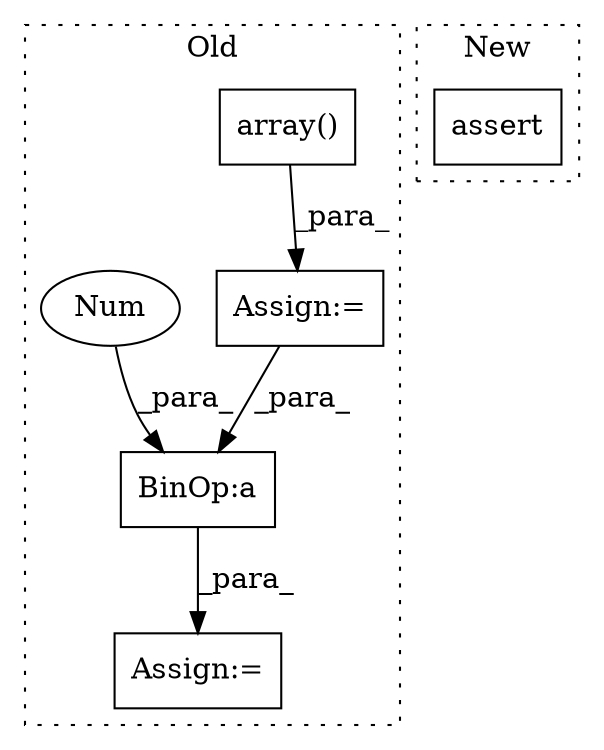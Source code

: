 digraph G {
subgraph cluster0 {
1 [label="array()" a="75" s="5062,5093" l="9,1" shape="box"];
3 [label="Assign:=" a="68" s="5618" l="3" shape="box"];
4 [label="BinOp:a" a="82" s="5392" l="1" shape="box"];
5 [label="Num" a="76" s="5393" l="1" shape="ellipse"];
6 [label="Assign:=" a="68" s="5020" l="3" shape="box"];
label = "Old";
style="dotted";
}
subgraph cluster1 {
2 [label="assert" a="65" s="4749" l="7" shape="box"];
label = "New";
style="dotted";
}
1 -> 6 [label="_para_"];
4 -> 3 [label="_para_"];
5 -> 4 [label="_para_"];
6 -> 4 [label="_para_"];
}